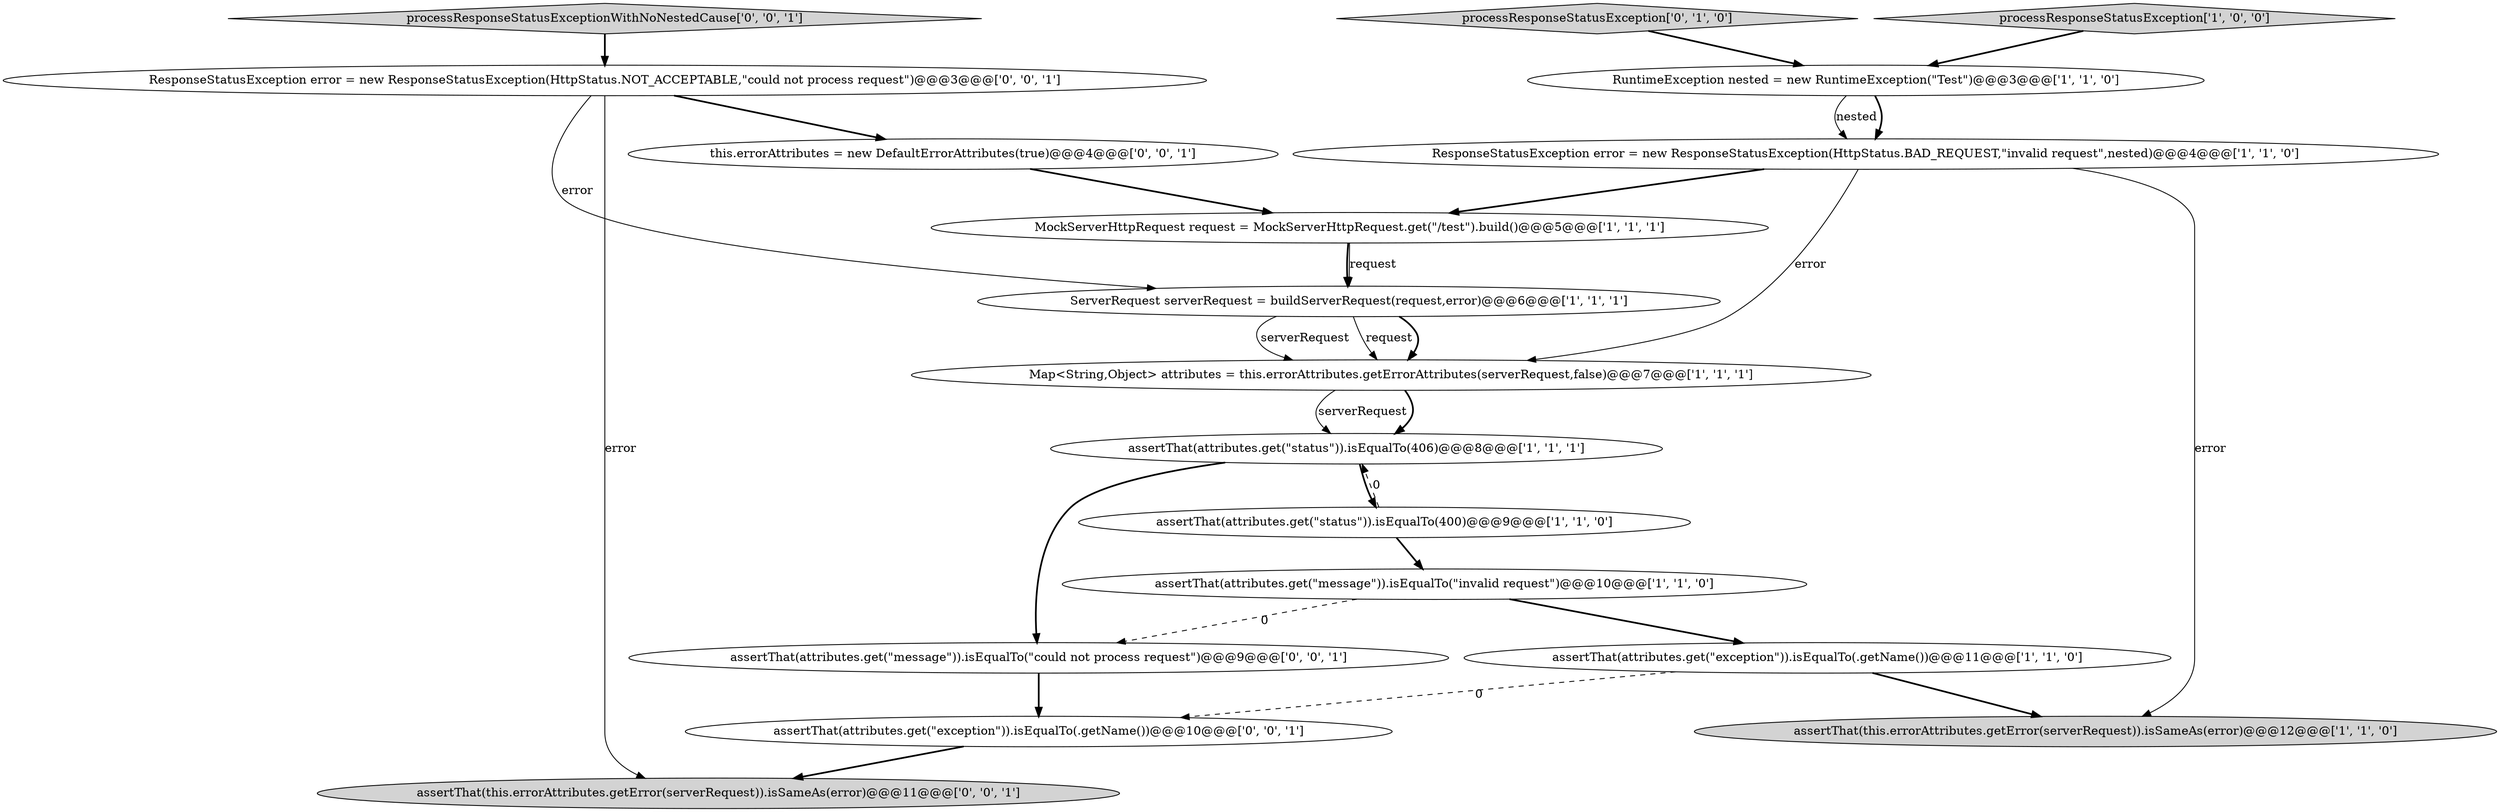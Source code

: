 digraph {
17 [style = filled, label = "assertThat(this.errorAttributes.getError(serverRequest)).isSameAs(error)@@@11@@@['0', '0', '1']", fillcolor = lightgray, shape = ellipse image = "AAA0AAABBB3BBB"];
12 [style = filled, label = "this.errorAttributes = new DefaultErrorAttributes(true)@@@4@@@['0', '0', '1']", fillcolor = white, shape = ellipse image = "AAA0AAABBB3BBB"];
14 [style = filled, label = "assertThat(attributes.get(\"exception\")).isEqualTo(.getName())@@@10@@@['0', '0', '1']", fillcolor = white, shape = ellipse image = "AAA0AAABBB3BBB"];
16 [style = filled, label = "assertThat(attributes.get(\"message\")).isEqualTo(\"could not process request\")@@@9@@@['0', '0', '1']", fillcolor = white, shape = ellipse image = "AAA0AAABBB3BBB"];
4 [style = filled, label = "MockServerHttpRequest request = MockServerHttpRequest.get(\"/test\").build()@@@5@@@['1', '1', '1']", fillcolor = white, shape = ellipse image = "AAA0AAABBB1BBB"];
9 [style = filled, label = "assertThat(attributes.get(\"message\")).isEqualTo(\"invalid request\")@@@10@@@['1', '1', '0']", fillcolor = white, shape = ellipse image = "AAA0AAABBB1BBB"];
10 [style = filled, label = "ResponseStatusException error = new ResponseStatusException(HttpStatus.BAD_REQUEST,\"invalid request\",nested)@@@4@@@['1', '1', '0']", fillcolor = white, shape = ellipse image = "AAA0AAABBB1BBB"];
8 [style = filled, label = "processResponseStatusException['1', '0', '0']", fillcolor = lightgray, shape = diamond image = "AAA0AAABBB1BBB"];
1 [style = filled, label = "assertThat(attributes.get(\"status\")).isEqualTo(406)@@@8@@@['1', '1', '1']", fillcolor = white, shape = ellipse image = "AAA0AAABBB1BBB"];
2 [style = filled, label = "assertThat(attributes.get(\"status\")).isEqualTo(400)@@@9@@@['1', '1', '0']", fillcolor = white, shape = ellipse image = "AAA0AAABBB1BBB"];
3 [style = filled, label = "Map<String,Object> attributes = this.errorAttributes.getErrorAttributes(serverRequest,false)@@@7@@@['1', '1', '1']", fillcolor = white, shape = ellipse image = "AAA0AAABBB1BBB"];
0 [style = filled, label = "ServerRequest serverRequest = buildServerRequest(request,error)@@@6@@@['1', '1', '1']", fillcolor = white, shape = ellipse image = "AAA0AAABBB1BBB"];
6 [style = filled, label = "assertThat(this.errorAttributes.getError(serverRequest)).isSameAs(error)@@@12@@@['1', '1', '0']", fillcolor = lightgray, shape = ellipse image = "AAA0AAABBB1BBB"];
5 [style = filled, label = "RuntimeException nested = new RuntimeException(\"Test\")@@@3@@@['1', '1', '0']", fillcolor = white, shape = ellipse image = "AAA0AAABBB1BBB"];
13 [style = filled, label = "ResponseStatusException error = new ResponseStatusException(HttpStatus.NOT_ACCEPTABLE,\"could not process request\")@@@3@@@['0', '0', '1']", fillcolor = white, shape = ellipse image = "AAA0AAABBB3BBB"];
7 [style = filled, label = "assertThat(attributes.get(\"exception\")).isEqualTo(.getName())@@@11@@@['1', '1', '0']", fillcolor = white, shape = ellipse image = "AAA0AAABBB1BBB"];
15 [style = filled, label = "processResponseStatusExceptionWithNoNestedCause['0', '0', '1']", fillcolor = lightgray, shape = diamond image = "AAA0AAABBB3BBB"];
11 [style = filled, label = "processResponseStatusException['0', '1', '0']", fillcolor = lightgray, shape = diamond image = "AAA0AAABBB2BBB"];
0->3 [style = bold, label=""];
5->10 [style = bold, label=""];
15->13 [style = bold, label=""];
9->16 [style = dashed, label="0"];
4->0 [style = solid, label="request"];
3->1 [style = bold, label=""];
7->14 [style = dashed, label="0"];
13->17 [style = solid, label="error"];
14->17 [style = bold, label=""];
2->9 [style = bold, label=""];
9->7 [style = bold, label=""];
5->10 [style = solid, label="nested"];
4->0 [style = bold, label=""];
10->3 [style = solid, label="error"];
11->5 [style = bold, label=""];
0->3 [style = solid, label="serverRequest"];
13->12 [style = bold, label=""];
8->5 [style = bold, label=""];
12->4 [style = bold, label=""];
1->16 [style = bold, label=""];
7->6 [style = bold, label=""];
0->3 [style = solid, label="request"];
13->0 [style = solid, label="error"];
10->4 [style = bold, label=""];
16->14 [style = bold, label=""];
1->2 [style = bold, label=""];
2->1 [style = dashed, label="0"];
10->6 [style = solid, label="error"];
3->1 [style = solid, label="serverRequest"];
}
